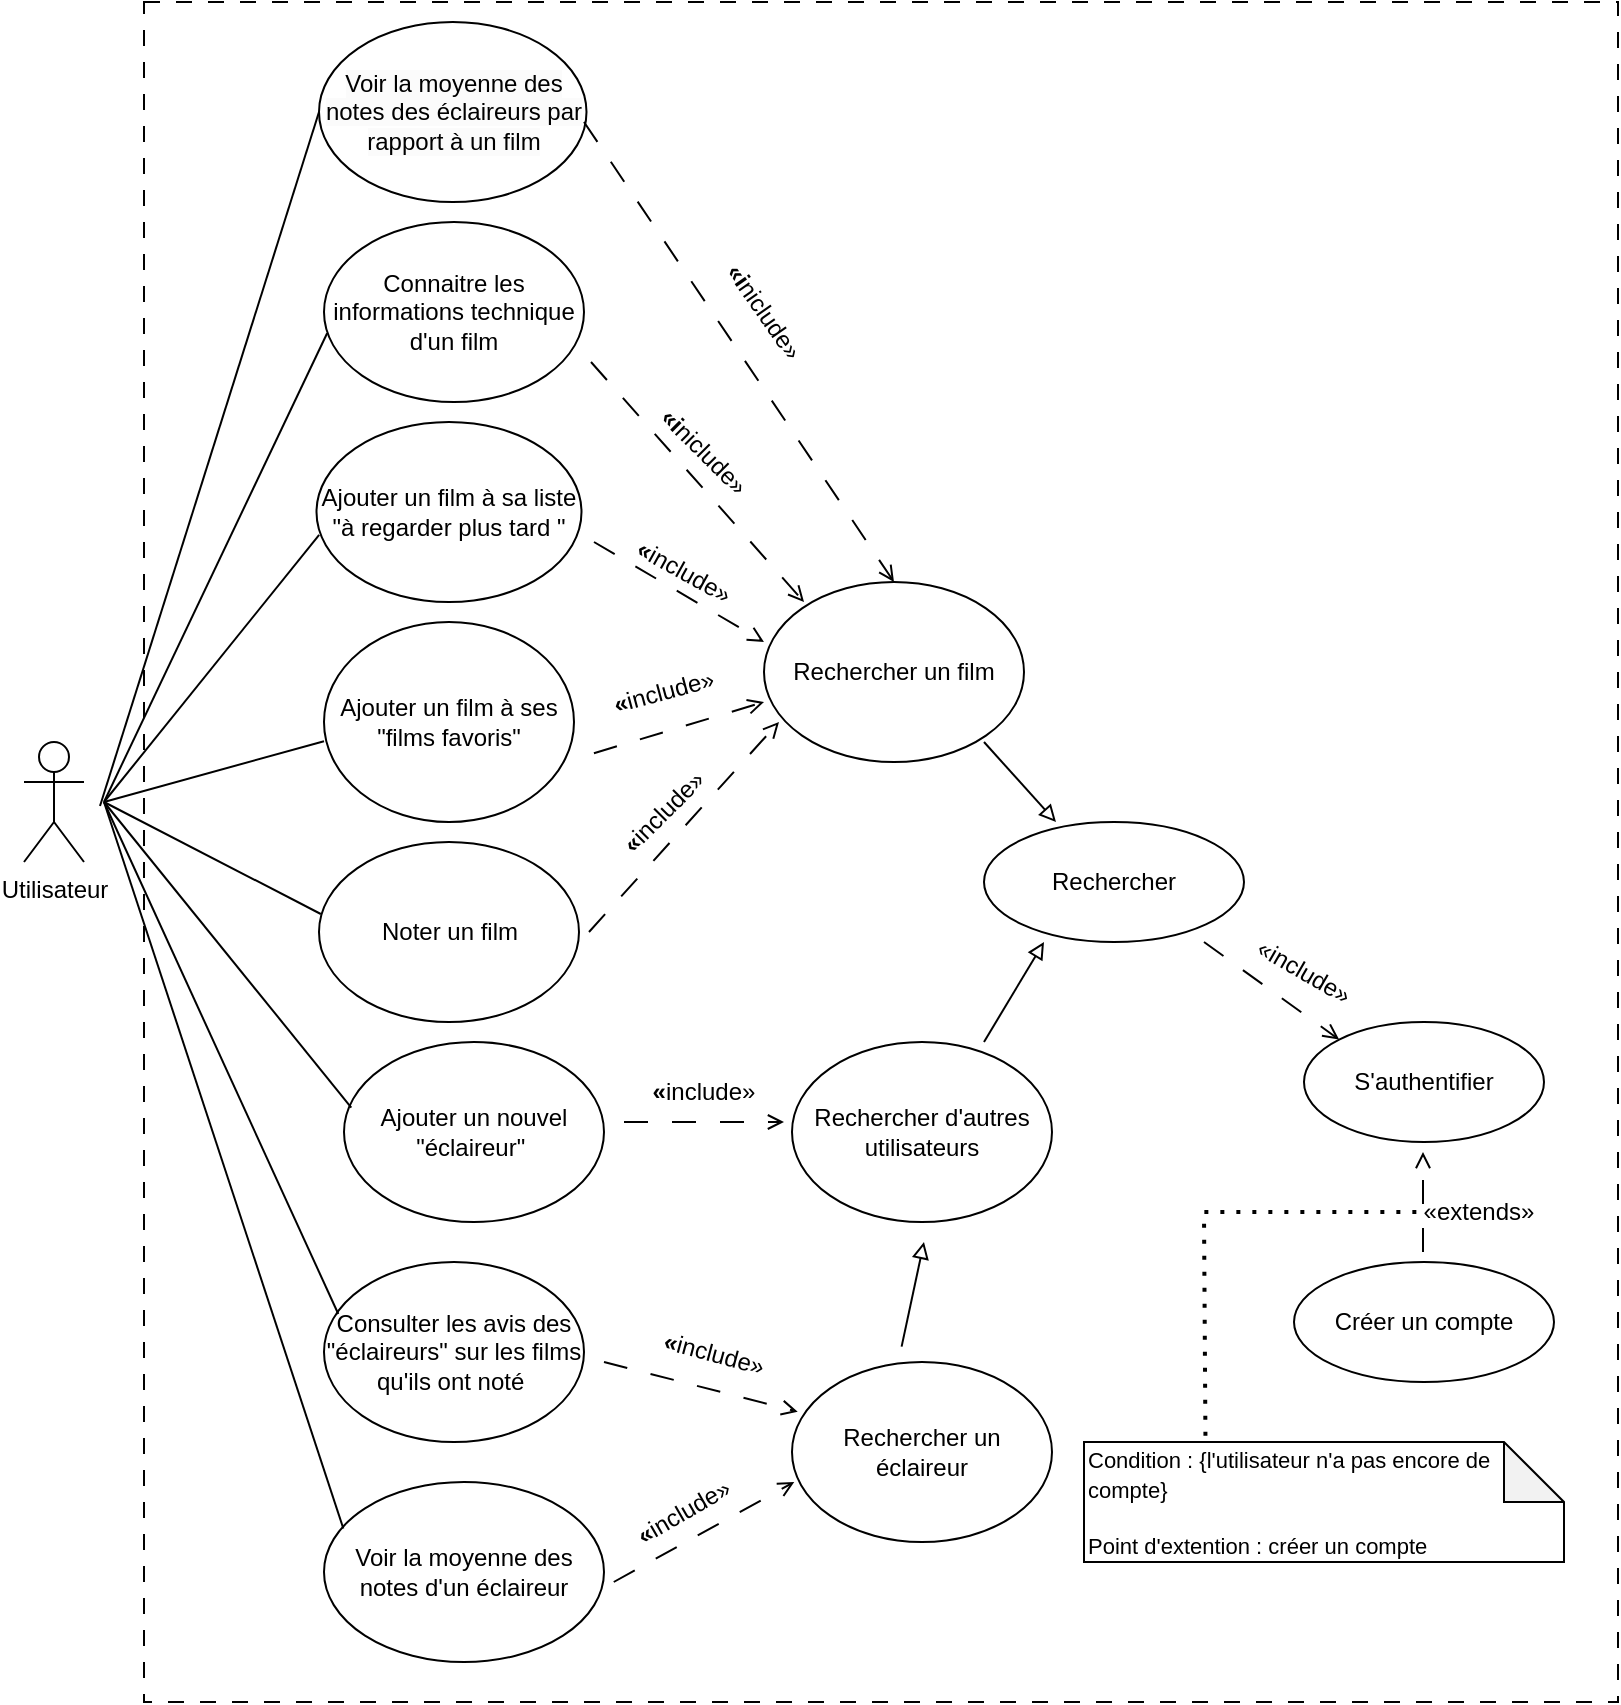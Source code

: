 <mxfile version="24.7.17">
  <diagram name="Page-1" id="VrH6cMHvCVDEhrqtHkwV">
    <mxGraphModel dx="1290" dy="1726" grid="1" gridSize="10" guides="1" tooltips="1" connect="1" arrows="1" fold="1" page="1" pageScale="1" pageWidth="827" pageHeight="1169" math="0" shadow="0">
      <root>
        <mxCell id="0" />
        <mxCell id="1" parent="0" />
        <mxCell id="nn7kCt6rPqkaCFHMMwmE-2" value="" style="rounded=0;whiteSpace=wrap;html=1;dashed=1;dashPattern=8 8;" parent="1" vertex="1">
          <mxGeometry x="90" y="-170" width="737" height="850" as="geometry" />
        </mxCell>
        <mxCell id="nn7kCt6rPqkaCFHMMwmE-3" value="Connaitre les informations technique d&#39;un film" style="ellipse;whiteSpace=wrap;html=1;" parent="1" vertex="1">
          <mxGeometry x="180" y="-60" width="130" height="90" as="geometry" />
        </mxCell>
        <mxCell id="nn7kCt6rPqkaCFHMMwmE-4" value="Noter un film" style="ellipse;whiteSpace=wrap;html=1;" parent="1" vertex="1">
          <mxGeometry x="177.5" y="250" width="130" height="90" as="geometry" />
        </mxCell>
        <mxCell id="nn7kCt6rPqkaCFHMMwmE-5" value="Consulter les avis des &quot;éclaireurs&quot; sur les films qu&#39;ils ont noté&amp;nbsp;" style="ellipse;whiteSpace=wrap;html=1;" parent="1" vertex="1">
          <mxGeometry x="180" y="460" width="130" height="90" as="geometry" />
        </mxCell>
        <mxCell id="nn7kCt6rPqkaCFHMMwmE-6" value="Rechercher un film" style="ellipse;whiteSpace=wrap;html=1;" parent="1" vertex="1">
          <mxGeometry x="400" y="120" width="130" height="90" as="geometry" />
        </mxCell>
        <mxCell id="nn7kCt6rPqkaCFHMMwmE-10" value="S&#39;authentifier" style="ellipse;whiteSpace=wrap;html=1;" parent="1" vertex="1">
          <mxGeometry x="670" y="340" width="120" height="60" as="geometry" />
        </mxCell>
        <mxCell id="nn7kCt6rPqkaCFHMMwmE-12" value="Ajouter un nouvel &quot;éclaireur&quot;&amp;nbsp;" style="ellipse;whiteSpace=wrap;html=1;" parent="1" vertex="1">
          <mxGeometry x="190" y="350" width="130" height="90" as="geometry" />
        </mxCell>
        <mxCell id="Fjddjj9d4KbrgobwnhHL-3" value="Voir la moyenne des notes d&#39;un éclaireur" style="ellipse;whiteSpace=wrap;html=1;" parent="1" vertex="1">
          <mxGeometry x="180" y="570" width="140" height="90" as="geometry" />
        </mxCell>
        <mxCell id="Fjddjj9d4KbrgobwnhHL-10" value="Ajouter un film à ses &quot;films favoris&quot;" style="ellipse;whiteSpace=wrap;html=1;" parent="1" vertex="1">
          <mxGeometry x="180" y="140" width="125" height="100" as="geometry" />
        </mxCell>
        <mxCell id="Fjddjj9d4KbrgobwnhHL-14" value="Rechercher d&#39;autres utilisateurs" style="ellipse;whiteSpace=wrap;html=1;" parent="1" vertex="1">
          <mxGeometry x="414" y="350" width="130" height="90" as="geometry" />
        </mxCell>
        <mxCell id="Fjddjj9d4KbrgobwnhHL-20" value="Ajouter un film à sa liste &quot;à regarder plus tard &quot;" style="ellipse;whiteSpace=wrap;html=1;" parent="1" vertex="1">
          <mxGeometry x="176.25" y="40" width="132.5" height="90" as="geometry" />
        </mxCell>
        <mxCell id="i5Tq3qHVIuuWYWNGPW3--8" value="" style="endArrow=open;html=1;rounded=0;dashed=1;dashPattern=12 12;endFill=0;" parent="1" edge="1">
          <mxGeometry width="50" height="50" relative="1" as="geometry">
            <mxPoint x="315" y="100" as="sourcePoint" />
            <mxPoint x="400" y="150" as="targetPoint" />
          </mxGeometry>
        </mxCell>
        <mxCell id="i5Tq3qHVIuuWYWNGPW3--11" value="" style="endArrow=open;html=1;rounded=0;dashed=1;dashPattern=12 12;endFill=0;" parent="1" edge="1">
          <mxGeometry width="50" height="50" relative="1" as="geometry">
            <mxPoint x="313.5" y="10.01" as="sourcePoint" />
            <mxPoint x="420" y="130" as="targetPoint" />
          </mxGeometry>
        </mxCell>
        <mxCell id="i5Tq3qHVIuuWYWNGPW3--12" value="&lt;strong&gt;«i&lt;/strong&gt;niclude»" style="text;html=1;align=center;verticalAlign=middle;whiteSpace=wrap;rounded=0;rotation=45;" parent="1" vertex="1">
          <mxGeometry x="340" y="40" width="60" height="30" as="geometry" />
        </mxCell>
        <mxCell id="i5Tq3qHVIuuWYWNGPW3--14" value="" style="endArrow=open;html=1;rounded=0;dashed=1;dashPattern=12 12;endFill=0;" parent="1" edge="1">
          <mxGeometry width="50" height="50" relative="1" as="geometry">
            <mxPoint x="314.96" y="205.62" as="sourcePoint" />
            <mxPoint x="400" y="180" as="targetPoint" />
          </mxGeometry>
        </mxCell>
        <mxCell id="i5Tq3qHVIuuWYWNGPW3--15" value="&lt;strong&gt;«&lt;/strong&gt;include»" style="text;html=1;align=center;verticalAlign=middle;whiteSpace=wrap;rounded=0;rotation=-15;" parent="1" vertex="1">
          <mxGeometry x="320" y="160" width="60" height="30" as="geometry" />
        </mxCell>
        <mxCell id="i5Tq3qHVIuuWYWNGPW3--18" value="" style="endArrow=open;html=1;rounded=0;dashed=1;dashPattern=12 12;endFill=0;exitX=1;exitY=0.5;exitDx=0;exitDy=0;" parent="1" edge="1">
          <mxGeometry width="50" height="50" relative="1" as="geometry">
            <mxPoint x="312.5" y="295" as="sourcePoint" />
            <mxPoint x="407.5" y="190" as="targetPoint" />
          </mxGeometry>
        </mxCell>
        <mxCell id="i5Tq3qHVIuuWYWNGPW3--22" value="&lt;strong&gt;«&lt;/strong&gt;include»" style="text;html=1;align=center;verticalAlign=middle;whiteSpace=wrap;rounded=0;rotation=-45;" parent="1" vertex="1">
          <mxGeometry x="320" y="220" width="60" height="30" as="geometry" />
        </mxCell>
        <mxCell id="i5Tq3qHVIuuWYWNGPW3--23" value="Rechercher" style="ellipse;whiteSpace=wrap;html=1;" parent="1" vertex="1">
          <mxGeometry x="510" y="240" width="130" height="60" as="geometry" />
        </mxCell>
        <mxCell id="i5Tq3qHVIuuWYWNGPW3--24" value="Rechercher un éclaireur" style="ellipse;whiteSpace=wrap;html=1;" parent="1" vertex="1">
          <mxGeometry x="414" y="510" width="130" height="90" as="geometry" />
        </mxCell>
        <mxCell id="i5Tq3qHVIuuWYWNGPW3--25" value="" style="endArrow=block;html=1;rounded=0;endFill=0;" parent="1" edge="1">
          <mxGeometry width="50" height="50" relative="1" as="geometry">
            <mxPoint x="510" y="200" as="sourcePoint" />
            <mxPoint x="546" y="240" as="targetPoint" />
          </mxGeometry>
        </mxCell>
        <mxCell id="i5Tq3qHVIuuWYWNGPW3--26" value="" style="endArrow=block;html=1;rounded=0;endFill=0;" parent="1" edge="1">
          <mxGeometry width="50" height="50" relative="1" as="geometry">
            <mxPoint x="510" y="350" as="sourcePoint" />
            <mxPoint x="540" y="300" as="targetPoint" />
          </mxGeometry>
        </mxCell>
        <mxCell id="i5Tq3qHVIuuWYWNGPW3--27" value="" style="endArrow=block;html=1;rounded=0;endFill=0;" parent="1" edge="1">
          <mxGeometry width="50" height="50" relative="1" as="geometry">
            <mxPoint x="468.798" y="502.317" as="sourcePoint" />
            <mxPoint x="480" y="450" as="targetPoint" />
          </mxGeometry>
        </mxCell>
        <mxCell id="i5Tq3qHVIuuWYWNGPW3--28" value="" style="endArrow=open;html=1;rounded=0;dashed=1;dashPattern=12 12;endFill=0;" parent="1" edge="1">
          <mxGeometry width="50" height="50" relative="1" as="geometry">
            <mxPoint x="330" y="390" as="sourcePoint" />
            <mxPoint x="410" y="390" as="targetPoint" />
          </mxGeometry>
        </mxCell>
        <mxCell id="i5Tq3qHVIuuWYWNGPW3--31" value="&lt;strong&gt;«&lt;/strong&gt;include»" style="text;html=1;align=center;verticalAlign=middle;whiteSpace=wrap;rounded=0;rotation=0;" parent="1" vertex="1">
          <mxGeometry x="340" y="360" width="60" height="30" as="geometry" />
        </mxCell>
        <mxCell id="i5Tq3qHVIuuWYWNGPW3--32" value="" style="endArrow=open;html=1;rounded=0;dashed=1;dashPattern=12 12;endFill=0;entryX=0.022;entryY=0.276;entryDx=0;entryDy=0;entryPerimeter=0;" parent="1" target="i5Tq3qHVIuuWYWNGPW3--24" edge="1">
          <mxGeometry width="50" height="50" relative="1" as="geometry">
            <mxPoint x="320.0" y="510" as="sourcePoint" />
            <mxPoint x="408.885" y="527.351" as="targetPoint" />
          </mxGeometry>
        </mxCell>
        <mxCell id="i5Tq3qHVIuuWYWNGPW3--33" value="" style="endArrow=open;html=1;rounded=0;dashed=1;dashPattern=12 12;endFill=0;entryX=0;entryY=0.5;entryDx=0;entryDy=0;" parent="1" edge="1">
          <mxGeometry width="50" height="50" relative="1" as="geometry">
            <mxPoint x="324.88" y="620" as="sourcePoint" />
            <mxPoint x="415.13" y="570" as="targetPoint" />
          </mxGeometry>
        </mxCell>
        <mxCell id="i5Tq3qHVIuuWYWNGPW3--34" value="&lt;strong&gt;«&lt;/strong&gt;include»" style="text;html=1;align=center;verticalAlign=middle;whiteSpace=wrap;rounded=0;rotation=15;" parent="1" vertex="1">
          <mxGeometry x="339.83" y="491.29" width="70" height="30" as="geometry" />
        </mxCell>
        <mxCell id="i5Tq3qHVIuuWYWNGPW3--35" value="&lt;strong&gt;«&lt;/strong&gt;include»" style="text;html=1;align=center;verticalAlign=middle;whiteSpace=wrap;rounded=0;rotation=-30;" parent="1" vertex="1">
          <mxGeometry x="330" y="570" width="60" height="30" as="geometry" />
        </mxCell>
        <mxCell id="i5Tq3qHVIuuWYWNGPW3--38" value="&lt;strong&gt;«&lt;/strong&gt;include»" style="text;html=1;align=center;verticalAlign=middle;whiteSpace=wrap;rounded=0;rotation=29;" parent="1" vertex="1">
          <mxGeometry x="330" y="100" width="60" height="30" as="geometry" />
        </mxCell>
        <mxCell id="i5Tq3qHVIuuWYWNGPW3--39" value="" style="endArrow=open;html=1;rounded=0;dashed=1;dashPattern=12 12;endFill=0;entryX=0;entryY=0;entryDx=0;entryDy=0;" parent="1" target="nn7kCt6rPqkaCFHMMwmE-10" edge="1">
          <mxGeometry width="50" height="50" relative="1" as="geometry">
            <mxPoint x="620" y="300" as="sourcePoint" />
            <mxPoint x="670" y="330" as="targetPoint" />
          </mxGeometry>
        </mxCell>
        <mxCell id="i5Tq3qHVIuuWYWNGPW3--40" value="«include»" style="text;html=1;align=center;verticalAlign=middle;whiteSpace=wrap;rounded=0;rotation=30;" parent="1" vertex="1">
          <mxGeometry x="640" y="300" width="60" height="30" as="geometry" />
        </mxCell>
        <mxCell id="i5Tq3qHVIuuWYWNGPW3--41" value="Créer un compte" style="ellipse;whiteSpace=wrap;html=1;" parent="1" vertex="1">
          <mxGeometry x="665" y="460" width="130" height="60" as="geometry" />
        </mxCell>
        <mxCell id="i5Tq3qHVIuuWYWNGPW3--44" value="" style="endArrow=open;html=1;rounded=0;dashed=1;dashPattern=12 12;endFill=0;entryX=0.5;entryY=1;entryDx=0;entryDy=0;" parent="1" edge="1">
          <mxGeometry width="50" height="50" relative="1" as="geometry">
            <mxPoint x="729.5" y="455" as="sourcePoint" />
            <mxPoint x="729.5" y="405" as="targetPoint" />
          </mxGeometry>
        </mxCell>
        <mxCell id="i5Tq3qHVIuuWYWNGPW3--45" value="«extends»" style="text;html=1;align=center;verticalAlign=middle;whiteSpace=wrap;rounded=0;rotation=0;" parent="1" vertex="1">
          <mxGeometry x="720" y="420" width="75" height="30" as="geometry" />
        </mxCell>
        <mxCell id="i5Tq3qHVIuuWYWNGPW3--46" value="&lt;font style=&quot;font-size: 11px;&quot;&gt;Condition : {l&#39;utilisateur n&#39;a pas encore de compte}&lt;/font&gt;&lt;div&gt;&lt;span style=&quot;font-size: 11px;&quot;&gt;&lt;br&gt;&lt;/span&gt;&lt;div style=&quot;font-size: 11px;&quot;&gt;&lt;font style=&quot;font-size: 11px;&quot;&gt;Point d&#39;extention : créer un compte&lt;/font&gt;&lt;/div&gt;&lt;/div&gt;" style="shape=note;whiteSpace=wrap;html=1;backgroundOutline=1;darkOpacity=0.05;align=left;" parent="1" vertex="1">
          <mxGeometry x="560" y="550" width="240" height="60" as="geometry" />
        </mxCell>
        <mxCell id="i5Tq3qHVIuuWYWNGPW3--48" value="" style="endArrow=none;dashed=1;html=1;dashPattern=1 3;strokeWidth=2;rounded=0;exitX=0.253;exitY=-0.053;exitDx=0;exitDy=0;exitPerimeter=0;" parent="1" source="i5Tq3qHVIuuWYWNGPW3--46" edge="1">
          <mxGeometry width="50" height="50" relative="1" as="geometry">
            <mxPoint x="610" y="480" as="sourcePoint" />
            <mxPoint x="730" y="435" as="targetPoint" />
            <Array as="points">
              <mxPoint x="620" y="435" />
            </Array>
          </mxGeometry>
        </mxCell>
        <mxCell id="i5Tq3qHVIuuWYWNGPW3--49" value="Utilisateur" style="shape=umlActor;verticalLabelPosition=bottom;verticalAlign=top;html=1;outlineConnect=0;" parent="1" vertex="1">
          <mxGeometry x="30" y="200" width="30" height="60" as="geometry" />
        </mxCell>
        <mxCell id="i5Tq3qHVIuuWYWNGPW3--50" value="" style="endArrow=none;html=1;rounded=0;entryX=0.012;entryY=0.618;entryDx=0;entryDy=0;entryPerimeter=0;" parent="1" target="nn7kCt6rPqkaCFHMMwmE-3" edge="1">
          <mxGeometry width="50" height="50" relative="1" as="geometry">
            <mxPoint x="70" y="230" as="sourcePoint" />
            <mxPoint x="120" y="150" as="targetPoint" />
          </mxGeometry>
        </mxCell>
        <mxCell id="i5Tq3qHVIuuWYWNGPW3--51" value="" style="endArrow=none;html=1;rounded=0;entryX=0.01;entryY=0.627;entryDx=0;entryDy=0;entryPerimeter=0;" parent="1" target="Fjddjj9d4KbrgobwnhHL-20" edge="1">
          <mxGeometry width="50" height="50" relative="1" as="geometry">
            <mxPoint x="70" y="230" as="sourcePoint" />
            <mxPoint x="192" y="6" as="targetPoint" />
          </mxGeometry>
        </mxCell>
        <mxCell id="i5Tq3qHVIuuWYWNGPW3--52" value="" style="endArrow=none;html=1;rounded=0;entryX=0;entryY=0.596;entryDx=0;entryDy=0;entryPerimeter=0;" parent="1" target="Fjddjj9d4KbrgobwnhHL-10" edge="1">
          <mxGeometry width="50" height="50" relative="1" as="geometry">
            <mxPoint x="70" y="230" as="sourcePoint" />
            <mxPoint x="188" y="106" as="targetPoint" />
          </mxGeometry>
        </mxCell>
        <mxCell id="i5Tq3qHVIuuWYWNGPW3--53" value="" style="endArrow=none;html=1;rounded=0;entryX=0.007;entryY=0.4;entryDx=0;entryDy=0;entryPerimeter=0;" parent="1" target="nn7kCt6rPqkaCFHMMwmE-4" edge="1">
          <mxGeometry width="50" height="50" relative="1" as="geometry">
            <mxPoint x="70" y="230" as="sourcePoint" />
            <mxPoint x="190" y="210" as="targetPoint" />
          </mxGeometry>
        </mxCell>
        <mxCell id="i5Tq3qHVIuuWYWNGPW3--54" value="" style="endArrow=none;html=1;rounded=0;entryX=0.028;entryY=0.364;entryDx=0;entryDy=0;entryPerimeter=0;" parent="1" target="nn7kCt6rPqkaCFHMMwmE-12" edge="1">
          <mxGeometry width="50" height="50" relative="1" as="geometry">
            <mxPoint x="70" y="230" as="sourcePoint" />
            <mxPoint x="188" y="296" as="targetPoint" />
          </mxGeometry>
        </mxCell>
        <mxCell id="i5Tq3qHVIuuWYWNGPW3--55" value="" style="endArrow=none;html=1;rounded=0;entryX=0.055;entryY=0.289;entryDx=0;entryDy=0;entryPerimeter=0;" parent="1" target="nn7kCt6rPqkaCFHMMwmE-5" edge="1">
          <mxGeometry width="50" height="50" relative="1" as="geometry">
            <mxPoint x="70" y="230" as="sourcePoint" />
            <mxPoint x="204" y="393" as="targetPoint" />
          </mxGeometry>
        </mxCell>
        <mxCell id="i5Tq3qHVIuuWYWNGPW3--56" value="" style="endArrow=none;html=1;rounded=0;entryX=0.069;entryY=0.258;entryDx=0;entryDy=0;entryPerimeter=0;" parent="1" target="Fjddjj9d4KbrgobwnhHL-3" edge="1">
          <mxGeometry width="50" height="50" relative="1" as="geometry">
            <mxPoint x="70" y="230" as="sourcePoint" />
            <mxPoint x="180" y="570" as="targetPoint" />
          </mxGeometry>
        </mxCell>
        <mxCell id="bipa8ejaNwWIBM99jewV-3" value="&lt;div&gt;&lt;br&gt;&lt;/div&gt;&lt;span style=&quot;color: rgb(0, 0, 0); font-family: Helvetica; font-size: 12px; font-style: normal; font-variant-ligatures: normal; font-variant-caps: normal; font-weight: 400; letter-spacing: normal; orphans: 2; text-align: center; text-indent: 0px; text-transform: none; widows: 2; word-spacing: 0px; -webkit-text-stroke-width: 0px; white-space: normal; background-color: rgb(251, 251, 251); text-decoration-thickness: initial; text-decoration-style: initial; text-decoration-color: initial; display: inline !important; float: none;&quot;&gt;Voir la moyenne des notes des éclaireurs par rapport à un film&lt;/span&gt;&lt;div&gt;&lt;br/&gt;&lt;/div&gt;" style="ellipse;whiteSpace=wrap;html=1;" parent="1" vertex="1">
          <mxGeometry x="177.5" y="-160" width="133.75" height="90" as="geometry" />
        </mxCell>
        <mxCell id="bipa8ejaNwWIBM99jewV-9" value="" style="endArrow=none;html=1;rounded=0;entryX=0;entryY=0.5;entryDx=0;entryDy=0;" parent="1" target="bipa8ejaNwWIBM99jewV-3" edge="1">
          <mxGeometry width="50" height="50" relative="1" as="geometry">
            <mxPoint x="68" y="232" as="sourcePoint" />
            <mxPoint x="180" y="-2" as="targetPoint" />
          </mxGeometry>
        </mxCell>
        <mxCell id="bipa8ejaNwWIBM99jewV-15" value="" style="endArrow=open;html=1;rounded=0;dashed=1;dashPattern=12 12;endFill=0;entryX=0.5;entryY=0;entryDx=0;entryDy=0;" parent="1" target="nn7kCt6rPqkaCFHMMwmE-6" edge="1">
          <mxGeometry width="50" height="50" relative="1" as="geometry">
            <mxPoint x="310" y="-110" as="sourcePoint" />
            <mxPoint x="417.75" y="9.99" as="targetPoint" />
          </mxGeometry>
        </mxCell>
        <mxCell id="bipa8ejaNwWIBM99jewV-16" value="&lt;strong&gt;«i&lt;/strong&gt;niclude»" style="text;html=1;align=center;verticalAlign=middle;whiteSpace=wrap;rounded=0;rotation=55;" parent="1" vertex="1">
          <mxGeometry x="370" y="-30" width="60" height="30" as="geometry" />
        </mxCell>
      </root>
    </mxGraphModel>
  </diagram>
</mxfile>
